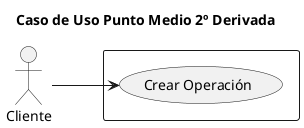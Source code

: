 @startuml

title Caso de Uso Punto Medio 2º Derivada

left to right direction

actor Cliente as user

rectangle  {
    usecase "Crear Operación" as crear
}

user --> crear: ""

@enduml